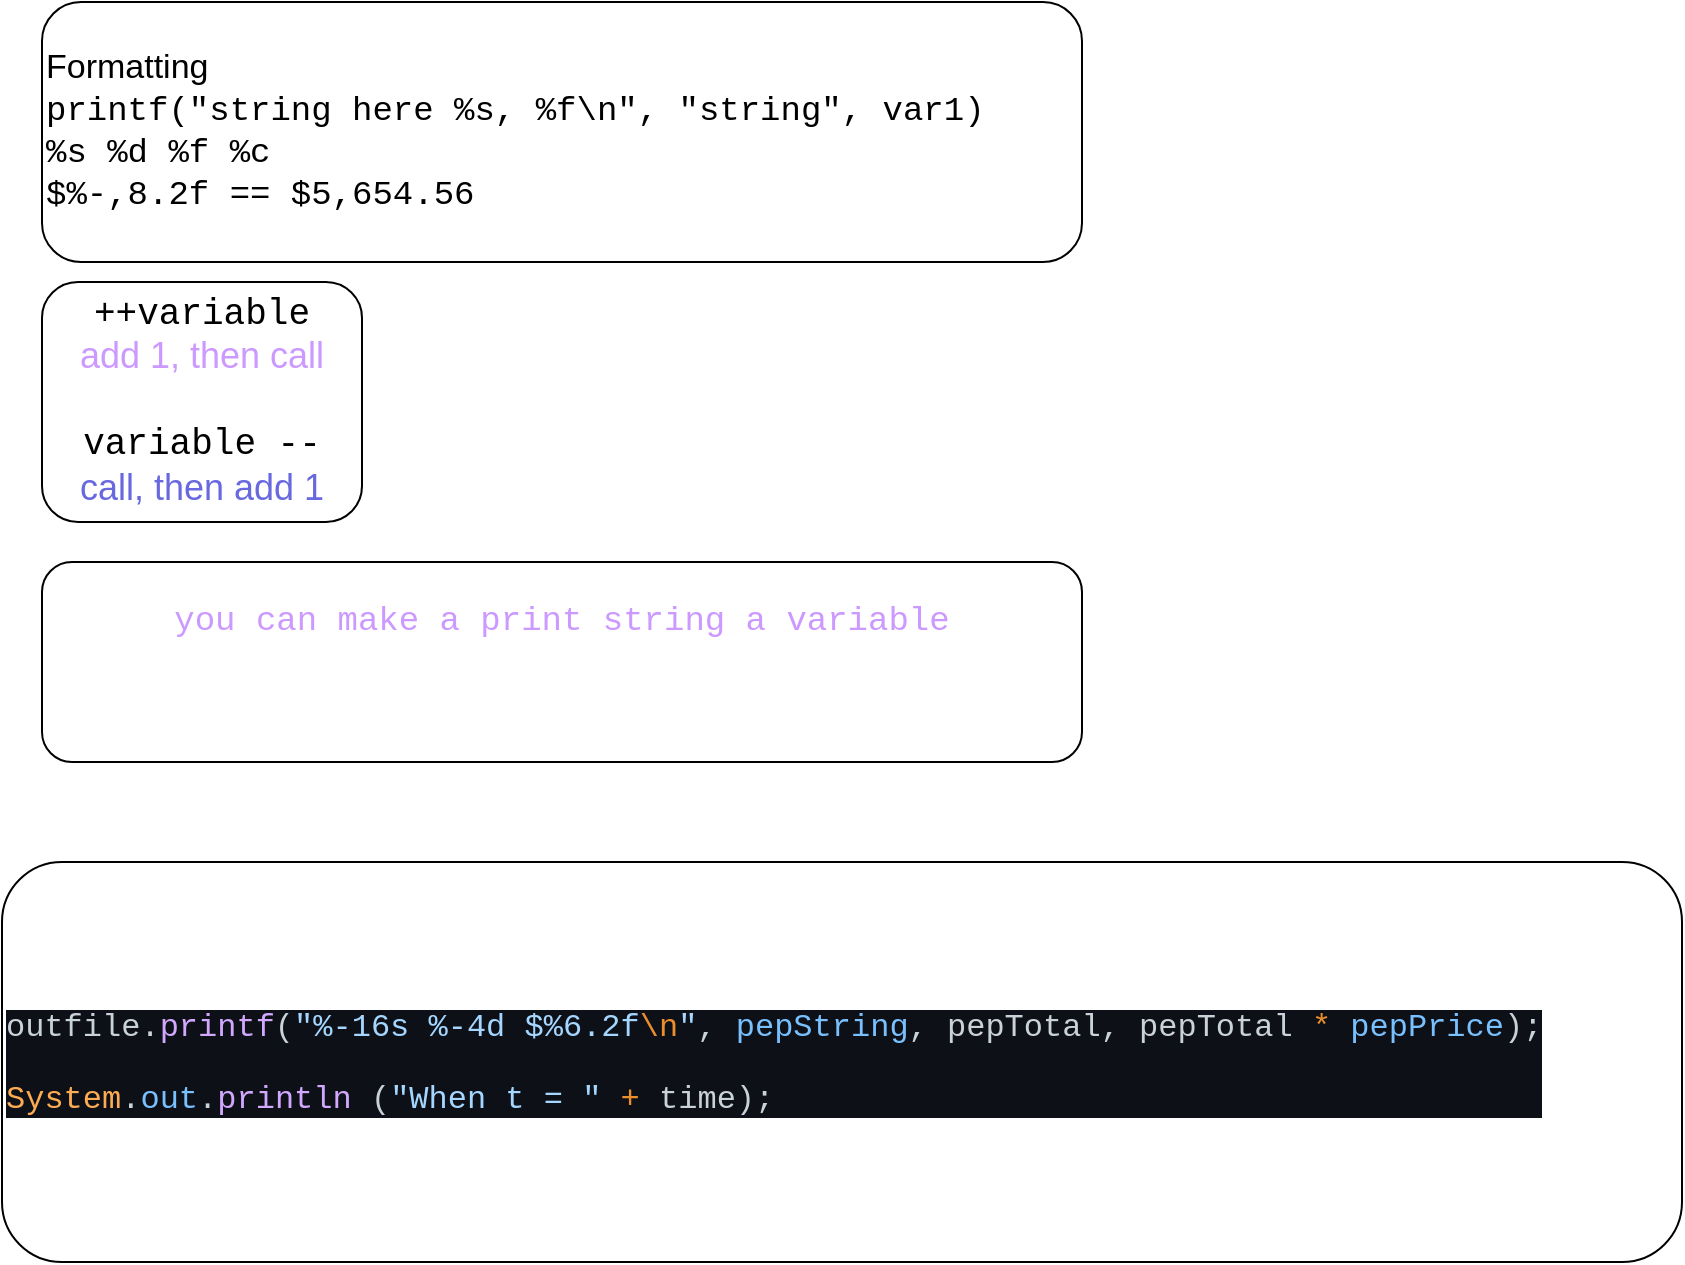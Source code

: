 <mxfile>
    <diagram id="9E0EMKP_WPmAEEKmuZ-b" name="Page-1">
        <mxGraphModel dx="1731" dy="917" grid="1" gridSize="10" guides="1" tooltips="1" connect="1" arrows="1" fold="1" page="1" pageScale="1" pageWidth="850" pageHeight="1100" math="0" shadow="0">
            <root>
                <mxCell id="0"/>
                <mxCell id="1" parent="0"/>
                <mxCell id="2" value="&lt;font style=&quot;font-size: 17px;&quot;&gt;Formatting&amp;nbsp;&lt;br&gt;&lt;font style=&quot;font-size: 17px;&quot; face=&quot;Courier New&quot;&gt;printf(&quot;string here %s, %f\n&quot;, &quot;string&quot;, var1)&lt;br&gt;%s %d %f %c&lt;br&gt;$%-,8.2f == $5,654.56&lt;/font&gt;&lt;/font&gt;" style="rounded=1;whiteSpace=wrap;html=1;align=left;" vertex="1" parent="1">
                    <mxGeometry x="-70" y="20" width="520" height="130" as="geometry"/>
                </mxCell>
                <mxCell id="3" value="&lt;font style=&quot;font-size: 18px;&quot;&gt;++variable&lt;br&gt;&lt;font style=&quot;font-size: 18px;&quot; color=&quot;#cc99ff&quot; face=&quot;Helvetica&quot;&gt;add 1, then call&lt;br&gt;&lt;/font&gt;&lt;br&gt;variable --&lt;br&gt;&lt;font style=&quot;font-size: 18px;&quot; color=&quot;#6868df&quot; face=&quot;Helvetica&quot;&gt;call, then add 1&lt;/font&gt;&lt;/font&gt;" style="rounded=1;whiteSpace=wrap;html=1;fontFamily=Courier New;align=center;perimeterSpacing=4;strokeWidth=1;" vertex="1" parent="1">
                    <mxGeometry x="-70" y="160" width="160" height="120" as="geometry"/>
                </mxCell>
                <mxCell id="5" value="&lt;font style=&quot;font-size: 17px;&quot;&gt;you can make a print string a variable&lt;br&gt;&lt;/font&gt;&lt;div style=&quot;text-align: left; font-size: 17px;&quot;&gt;&lt;span style=&quot;color: rgb(255, 255, 255); background-color: initial;&quot;&gt;&lt;font style=&quot;font-size: 17px;&quot;&gt;buf = String.format(&quot;\n\nThe value is %f&quot;, value)&lt;/font&gt;&lt;/span&gt;&lt;/div&gt;&lt;font style=&quot;font-size: 17px;&quot; color=&quot;#ffffff&quot;&gt;&lt;div style=&quot;text-align: left;&quot;&gt;&lt;span style=&quot;background-color: initial;&quot;&gt;System.out.print(buf)&lt;/span&gt;&lt;/div&gt;&lt;/font&gt;" style="rounded=1;whiteSpace=wrap;html=1;fontFamily=Courier New;fontColor=#CC99FF;" vertex="1" parent="1">
                    <mxGeometry x="-70" y="300" width="520" height="100" as="geometry"/>
                </mxCell>
                <mxCell id="11" value="&lt;div style=&quot;color: rgb(201, 209, 217); background-color: rgb(13, 17, 23); font-family: Menlo, Monaco, &amp;quot;Courier New&amp;quot;, monospace; line-height: 18px; font-size: 16px;&quot;&gt;&lt;font style=&quot;font-size: 16px;&quot;&gt;outfile.&lt;span style=&quot;color: rgb(210, 168, 255);&quot;&gt;printf&lt;/span&gt;(&lt;span style=&quot;color: rgb(165, 214, 255);&quot;&gt;&quot;%-16s %-4d $%6.2f&lt;/span&gt;&lt;span style=&quot;color: rgb(236, 142, 44);&quot;&gt;\n&lt;/span&gt;&lt;span style=&quot;color: rgb(165, 214, 255);&quot;&gt;&quot;&lt;/span&gt;, &lt;span style=&quot;color: rgb(121, 192, 255);&quot;&gt;pepString&lt;/span&gt;, pepTotal, pepTotal &lt;span style=&quot;color: rgb(236, 142, 44);&quot;&gt;*&lt;/span&gt; &lt;span style=&quot;color: rgb(121, 192, 255);&quot;&gt;pepPrice&lt;/span&gt;);&lt;/font&gt;&lt;/div&gt;&lt;div style=&quot;color: rgb(201, 209, 217); background-color: rgb(13, 17, 23); font-family: Menlo, Monaco, &amp;quot;Courier New&amp;quot;, monospace; line-height: 18px; font-size: 16px;&quot;&gt;&lt;font style=&quot;font-size: 16px;&quot;&gt;&lt;br&gt;&lt;/font&gt;&lt;/div&gt;&lt;div style=&quot;color: rgb(201, 209, 217); background-color: rgb(13, 17, 23); font-family: Menlo, Monaco, &amp;quot;Courier New&amp;quot;, monospace; line-height: 18px; font-size: 16px;&quot;&gt;&lt;div style=&quot;line-height: 18px;&quot;&gt;&lt;font style=&quot;font-size: 16px;&quot;&gt;&lt;span style=&quot;color: rgb(253, 172, 84);&quot;&gt;System&lt;/span&gt;.&lt;span style=&quot;color: rgb(121, 192, 255);&quot;&gt;out&lt;/span&gt;.&lt;span style=&quot;color: rgb(210, 168, 255);&quot;&gt;println&lt;/span&gt; (&lt;span style=&quot;color: rgb(165, 214, 255);&quot;&gt;&quot;When t = &quot;&lt;/span&gt; &lt;span style=&quot;color: rgb(236, 142, 44);&quot;&gt;+&lt;/span&gt; time);&lt;/font&gt;&lt;/div&gt;&lt;/div&gt;" style="rounded=1;whiteSpace=wrap;html=1;strokeWidth=1;fontFamily=Courier New;fontSize=17;fontColor=#FFFFFF;align=left;" vertex="1" parent="1">
                    <mxGeometry x="-90" y="450" width="840" height="200" as="geometry"/>
                </mxCell>
            </root>
        </mxGraphModel>
    </diagram>
</mxfile>